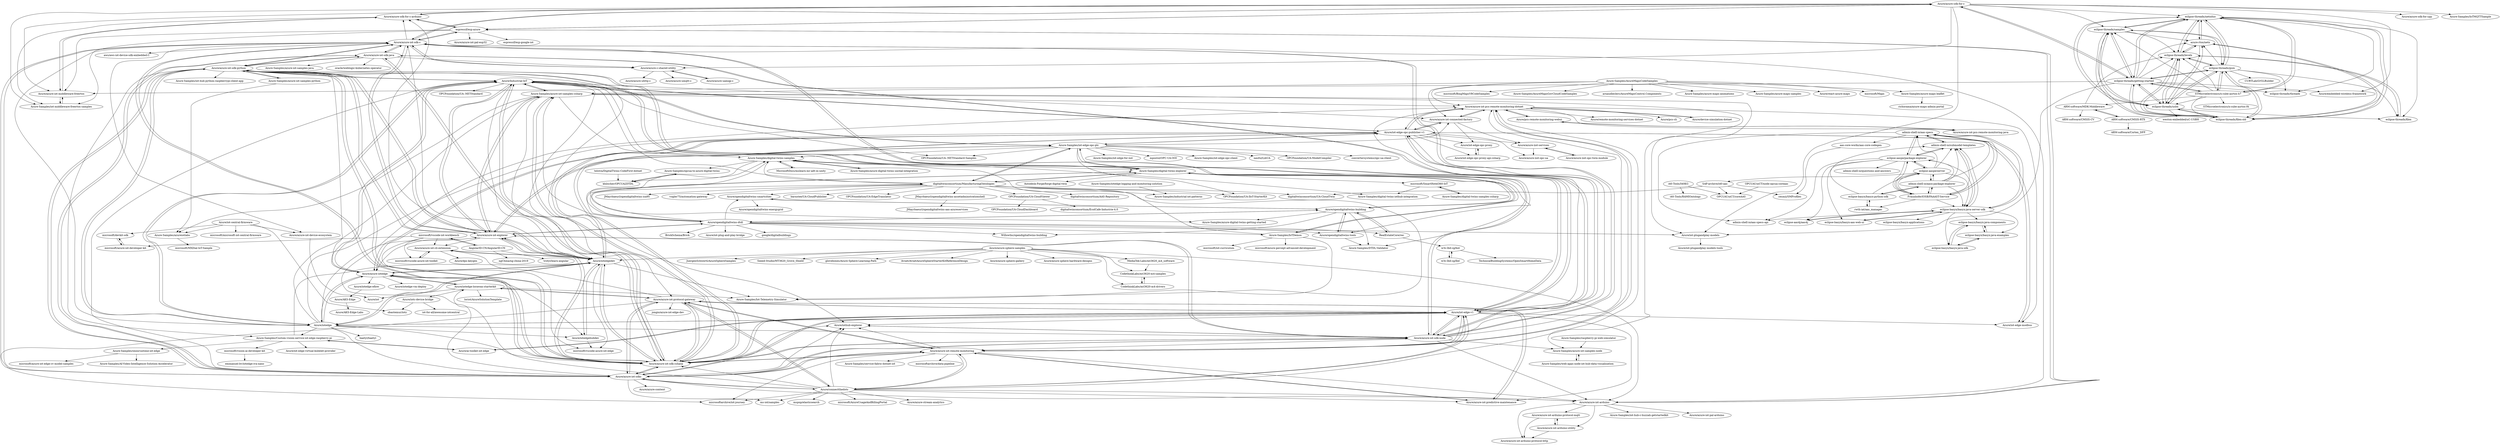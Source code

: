 digraph G {
"Azure/azure-sdk-for-c" -> "Azure/azure-sdk-for-c-arduino"
"Azure/azure-sdk-for-c" -> "Azure/azure-sdk-for-cpp" ["e"=1]
"Azure/azure-sdk-for-c" -> "Azure/azure-iot-middleware-freertos"
"Azure/azure-sdk-for-c" -> "Azure-Samples/iot-middleware-freertos-samples"
"Azure/azure-sdk-for-c" -> "Azure/azure-iot-sdk-c"
"Azure/azure-sdk-for-c" -> "Azure/iot-plugandplay-models"
"Azure/azure-sdk-for-c" -> "eclipse-threadx/netxduo"
"Azure/azure-sdk-for-c" -> "eclipse-threadx/samples"
"Azure/azure-sdk-for-c" -> "Azure/azure-c-shared-utility"
"Azure/azure-sdk-for-c" -> "eclipse-threadx/getting-started"
"Azure/azure-sdk-for-c" -> "espressif/esp-azure"
"Azure/azure-sdk-for-c" -> "Azure-Samples/IoTMQTTSample"
"Azure/azure-sdk-for-c" -> "Azure/embedded-wireless-framework"
"Azure-Samples/AzureMapsCodeSamples" -> "Azure/react-azure-maps"
"Azure-Samples/AzureMapsCodeSamples" -> "microsoft/Maps"
"Azure-Samples/AzureMapsCodeSamples" -> "microsoft/BingMapsV8CodeSamples" ["e"=1]
"Azure-Samples/AzureMapsCodeSamples" -> "Azure-Samples/AzureMapsGovCloudCodeSamples"
"Azure-Samples/AzureMapsCodeSamples" -> "Azure-Samples/azure-iot-samples-csharp"
"Azure-Samples/AzureMapsCodeSamples" -> "Azure-Samples/azure-maps-leaflet"
"Azure-Samples/AzureMapsCodeSamples" -> "Azure/azure-iot-connected-factory"
"Azure-Samples/AzureMapsCodeSamples" -> "arnaudleclerc/AzureMapsControl.Components"
"Azure-Samples/AzureMapsCodeSamples" -> "Azure/azure-iot-pcs-remote-monitoring-dotnet"
"Azure-Samples/AzureMapsCodeSamples" -> "Azure-Samples/azure-maps-animations"
"Azure-Samples/AzureMapsCodeSamples" -> "Azure-Samples/azure-maps-samples"
"Azure-Samples/iot-edge-opc-plc" -> "Azure/Industrial-IoT"
"Azure-Samples/iot-edge-opc-plc" -> "Azure/iot-edge-opc-publisher-v1"
"Azure-Samples/iot-edge-opc-plc" -> "digitaltwinconsortium/ManufacturingOntologies"
"Azure-Samples/iot-edge-opc-plc" -> "nauful/LibUA" ["e"=1]
"Azure-Samples/iot-edge-opc-plc" -> "OPCFoundation/UA-.NETStandard-Samples" ["e"=1]
"Azure-Samples/iot-edge-opc-plc" -> "OPCFoundation/UA-ModelCompiler" ["e"=1]
"Azure-Samples/iot-edge-opc-plc" -> "Azure/azure-iot-explorer"
"Azure-Samples/iot-edge-opc-plc" -> "Azure-Samples/digital-twins-explorer"
"Azure-Samples/iot-edge-opc-plc" -> "convertersystems/opc-ua-client" ["e"=1]
"Azure-Samples/iot-edge-opc-plc" -> "Azure/azure-iot-connected-factory"
"Azure-Samples/iot-edge-opc-plc" -> "OPCFoundation/UA-IIoT-StarterKit" ["e"=1]
"Azure-Samples/iot-edge-opc-plc" -> "Azure-Samples/iot-edge-for-iiot" ["e"=1]
"Azure-Samples/iot-edge-opc-plc" -> "Azure-Samples/digital-twins-samples"
"Azure-Samples/iot-edge-opc-plc" -> "mpostol/OPC-UA-OOI" ["e"=1]
"Azure-Samples/iot-edge-opc-plc" -> "Azure-Samples/iot-edge-opc-client"
"Azure/iotc-device-bridge" -> "iot-for-all/awesome-iotcentral"
"Azure/iotc-device-bridge" -> "obastemur/iotz"
"Azure/iotedge-lorawan-starterkit" -> "loriot/AzureSolutionTemplate"
"Azure/iotedge-lorawan-starterkit" -> "Azure/iotc-device-bridge"
"Azure/iotedge-lorawan-starterkit" -> "Azure/azure-iotedge"
"Azure/iotedge-lorawan-starterkit" -> "Azure-Samples/Iot-Telemetry-Simulator"
"Azure/iotedge-lorawan-starterkit" -> "Azure/iot"
"Azure/iotedge-lorawan-starterkit" -> "Azure/azure-iot-protocol-gateway"
"AngularID-CN/AngularID-CN" -> "ngChina/ng-china-2019" ["e"=1]
"AngularID-CN/AngularID-CN" -> "microsoft/vscode-iot-workbench"
"AngularID-CN/AngularID-CN" -> "trotyl/learn-angular"
"Azure/iotedge" -> "Azure/azure-iotedge"
"Azure/iotedge" -> "Azure/Industrial-IoT"
"Azure/iotedge" -> "Azure/iotedgedev"
"Azure/iotedge" -> "Azure/iot-edge-v1"
"Azure/iotedge" -> "Azure/azure-iot-sdk-python"
"Azure/iotedge" -> "Azure/azure-iot-sdk-csharp"
"Azure/iotedge" -> "Azure/iot-edge-opc-publisher-v1"
"Azure/iotedge" -> "Azure/iotedgehubdev"
"Azure/iotedge" -> "Azure/azure-iot-sdk-c"
"Azure/iotedge" -> "Azure/azure-iot-explorer"
"Azure/iotedge" -> "Azure-Samples/azure-iot-samples-csharp"
"Azure/iotedge" -> "Azure/azure-iot-sdk-node"
"Azure/iotedge" -> "Azure/azure-iot-sdks"
"Azure/iotedge" -> "Azure-Samples/Custom-vision-service-iot-edge-raspberry-pi"
"Azure/iotedge" -> "baetyl/baetyl" ["e"=1]
"Azure/ai-toolkit-iot-edge" -> "Azure/iot-edge-v1"
"Azure/ai-toolkit-iot-edge" -> "Azure-Samples/Custom-vision-service-iot-edge-raspberry-pi"
"Azure/iotedgedev" -> "Azure/iotedgehubdev"
"Azure/iotedgedev" -> "microsoft/vscode-azure-iot-edge"
"Azure/iotedgedev" -> "Azure/iot-edge-opc-publisher-v1"
"Azure/iotedgedev" -> "Azure/azure-iot-cli-extension"
"Azure/iotedgedev" -> "Azure/azure-iotedge"
"Azure/iotedgedev" -> "Azure-Samples/Iot-Telemetry-Simulator"
"Azure/iotedgedev" -> "Azure/azure-iot-sdk-csharp"
"Azure/iotedgedev" -> "Azure/azure-iot-explorer"
"Azure/iotedgedev" -> "Azure/azure-iot-sdk-python"
"Azure/iotedgedev" -> "Azure/iotedge"
"Azure/Industrial-IoT" -> "Azure-Samples/iot-edge-opc-plc"
"Azure/Industrial-IoT" -> "Azure/iot-edge-opc-publisher-v1"
"Azure/Industrial-IoT" -> "Azure/iotedge"
"Azure/Industrial-IoT" -> "Azure/azure-iot-connected-factory"
"Azure/Industrial-IoT" -> "Azure/azure-iotedge"
"Azure/Industrial-IoT" -> "Azure-Samples/azure-iot-samples-csharp"
"Azure/Industrial-IoT" -> "OPCFoundation/UA-.NETStandard-Samples" ["e"=1]
"Azure/Industrial-IoT" -> "Azure/iotedgedev"
"Azure/Industrial-IoT" -> "digitaltwinconsortium/ManufacturingOntologies"
"Azure/Industrial-IoT" -> "Azure/azure-iot-sdk-csharp"
"Azure/Industrial-IoT" -> "Azure/azure-iot-explorer"
"Azure/Industrial-IoT" -> "OPCFoundation/UA-.NETStandard" ["e"=1]
"Azure/Industrial-IoT" -> "Azure-Samples/digital-twins-explorer"
"Azure/Industrial-IoT" -> "Azure/azure-iot-sdk-python"
"Azure/Industrial-IoT" -> "Azure/azure-iot-protocol-gateway"
"Azure/azure-iotedge" -> "Azure/iotedge"
"Azure/azure-iotedge" -> "Azure/iot-edge-opc-publisher-v1"
"Azure/azure-iotedge" -> "Azure/iotedgedev"
"Azure/azure-iotedge" -> "Azure/iotedgehubdev"
"Azure/azure-iotedge" -> "Azure/iotedge-eflow"
"Azure/azure-iotedge" -> "Azure/Industrial-IoT"
"Azure/azure-iotedge" -> "Azure/azure-iot-sdk-csharp"
"Azure/azure-iotedge" -> "Azure/iotedge-lorawan-starterkit"
"Azure/azure-iotedge" -> "Azure/iotedge-vm-deploy"
"microsoft/SmartHotel360-IoT" -> "Azure-Samples/digital-twins-samples-csharp"
"microsoft/SmartHotel360-IoT" -> "Azure-Samples/digital-twins-iothub-integration"
"Azure/opendigitaltwins-dtdl" -> "Azure-Samples/digital-twins-explorer"
"Azure/opendigitaltwins-dtdl" -> "Azure/opendigitaltwins-building"
"Azure/opendigitaltwins-dtdl" -> "Azure-Samples/digital-twins-samples"
"Azure/opendigitaltwins-dtdl" -> "Azure/opendigitaltwins-smartcities"
"Azure/opendigitaltwins-dtdl" -> "Azure/opendigitaltwins-tools"
"Azure/opendigitaltwins-dtdl" -> "Azure/azure-iot-explorer"
"Azure/opendigitaltwins-dtdl" -> "RealEstateCore/rec"
"Azure/opendigitaltwins-dtdl" -> "digitaltwinconsortium/ManufacturingOntologies"
"Azure/opendigitaltwins-dtdl" -> "WillowInc/opendigitaltwins-building"
"Azure/opendigitaltwins-dtdl" -> "Azure/iot-plug-and-play-bridge"
"Azure/opendigitaltwins-dtdl" -> "Azure/iot-plugandplay-models"
"Azure/opendigitaltwins-dtdl" -> "google/digitalbuildings" ["e"=1]
"Azure/opendigitaltwins-dtdl" -> "BrickSchema/Brick" ["e"=1]
"Azure/opendigitaltwins-dtdl" -> "Azure-Samples/IoTDemos"
"Azure/opendigitaltwins-dtdl" -> "Azure-Samples/azure-iot-samples-csharp"
"Azure-Samples/digital-twins-samples-csharp" -> "microsoft/SmartHotel360-IoT"
"RealEstateCore/rec" -> "Azure/opendigitaltwins-building"
"RealEstateCore/rec" -> "w3c-lbd-cg/bot"
"espressif/esp-azure" -> "Azure/azure-iot-arduino"
"espressif/esp-azure" -> "Azure/azure-iot-pal-esp32"
"espressif/esp-azure" -> "Azure/azure-iot-sdk-c"
"espressif/esp-azure" -> "Azure-Samples/iot-middleware-freertos-samples"
"espressif/esp-azure" -> "Azure/azure-sdk-for-c-arduino"
"espressif/esp-azure" -> "espressif/esp-google-iot" ["e"=1]
"espressif/esp-azure" -> "Azure/azure-iot-middleware-freertos"
"espressif/esp-azure" -> "Azure/azure-sdk-for-c"
"Azure-Samples/azure-iot-samples-python" -> "Azure/azure-iot-sdk-python"
"Azure-Samples/azure-iot-samples-python" -> "Azure-Samples/azureiotlabs"
"Azure/iotedgehubdev" -> "Azure/iotedgedev"
"Azure/iotedgehubdev" -> "microsoft/vscode-azure-iot-edge"
"Azure/azure-iot-explorer" -> "Azure/azure-iot-sdk-csharp"
"Azure/azure-iot-explorer" -> "Azure/iotedgedev"
"Azure/azure-iot-explorer" -> "Azure-Samples/azure-iot-samples-csharp"
"Azure/azure-iot-explorer" -> "Azure-Samples/iot-edge-opc-plc"
"Azure/azure-iot-explorer" -> "Azure/azure-iot-sdk-node"
"Azure/azure-iot-explorer" -> "Azure/Industrial-IoT"
"Azure/azure-iot-explorer" -> "Azure/azure-iot-sdk-python"
"Azure/azure-iot-explorer" -> "Azure/azure-iot-sdk-c"
"Azure/azure-iot-explorer" -> "Azure/opendigitaltwins-dtdl"
"Azure/azure-iot-explorer" -> "Azure/azure-iot-cli-extension"
"Azure/azure-iot-explorer" -> "Azure/azure-iotedge"
"Azure/azure-iot-explorer" -> "Azure/azure-sdk-for-c-arduino"
"Azure/iot-central-firmware" -> "Azure-Samples/azureiotlabs"
"Azure/iot-central-firmware" -> "Azure/azure-iot-device-ecosystem"
"Azure/iot-central-firmware" -> "microsoft/devkit-sdk"
"Azure/iot-central-firmware" -> "microsoft/microsoft-iot-central-firmware"
"Azure/iot-central-firmware" -> "obastemur/iotz"
"Azure-Samples/Custom-vision-service-iot-edge-raspberry-pi" -> "microsoft/vision-ai-developer-kit"
"Azure-Samples/Custom-vision-service-iot-edge-raspberry-pi" -> "Azure/ai-toolkit-iot-edge"
"Azure-Samples/Custom-vision-service-iot-edge-raspberry-pi" -> "Azure/iotedgedev"
"Azure-Samples/Custom-vision-service-iot-edge-raspberry-pi" -> "Azure/iot-edge-virtual-kubelet-provider"
"Azure-Samples/Custom-vision-service-iot-edge-raspberry-pi" -> "Azure-Samples/onnxruntime-iot-edge"
"microsoft/vscode-iot-workbench" -> "microsoft/azure-iot-developer-kit"
"microsoft/vscode-iot-workbench" -> "microsoft/vscode-azure-iot-toolkit"
"microsoft/vscode-iot-workbench" -> "AngularID-CN/AngularID-CN"
"microsoft/vscode-iot-workbench" -> "microsoft/vscode-azure-iot-edge"
"microsoft/vscode-iot-workbench" -> "Azure/azure-iot-cli-extension"
"Azure-Samples/azure-iot-samples-node" -> "Azure-Samples/web-apps-node-iot-hub-data-visualization"
"Azure/azure-iot-cli-extension" -> "microsoft/vscode-azure-iot-toolkit"
"Azure/azure-iot-cli-extension" -> "Azure/dps-keygen"
"Azure/azure-iot-cli-extension" -> "Azure/iotedgedev"
"Azure-Samples/azure-iot-samples-csharp" -> "Azure/azure-iot-sdk-csharp"
"Azure-Samples/azure-iot-samples-csharp" -> "Azure/azure-iot-explorer"
"Azure-Samples/azure-iot-samples-csharp" -> "Azure-Samples/azure-iot-samples-node"
"Azure-Samples/azure-iot-samples-csharp" -> "Azure-Samples/azureiotlabs"
"Azure-Samples/azure-iot-samples-csharp" -> "Azure/iotedgedev"
"Azure-Samples/azure-iot-samples-csharp" -> "Azure-Samples/digital-twins-samples"
"Azure-Samples/azure-iot-samples-csharp" -> "Azure/Industrial-IoT"
"Azure-Samples/azure-iot-samples-csharp" -> "Azure/iot-plugandplay-models"
"Azure-Samples/azure-iot-samples-csharp" -> "Azure/azure-iot-pcs-remote-monitoring-dotnet"
"Azure/azure-sphere-samples" -> "Avnet/AvnetAzureSphereStarterKitReferenceDesign"
"Azure/azure-sphere-samples" -> "Azure/azure-sphere-gallery"
"Azure/azure-sphere-samples" -> "Azure/azure-sphere-hardware-designs"
"Azure/azure-sphere-samples" -> "JuergenSchwertl/AzureSphereSamples"
"Azure/azure-sphere-samples" -> "CodethinkLabs/mt3620-m4-samples"
"Azure/azure-sphere-samples" -> "MediaTek-Labs/mt3620_m4_software"
"Azure/azure-sphere-samples" -> "Seeed-Studio/MT3620_Grove_Shield"
"Azure/azure-sphere-samples" -> "gloveboxes/Azure-Sphere-Learning-Path"
"Azure/azure-sphere-samples" -> "Azure/azure-iot-arduino"
"Azure/azure-sphere-samples" -> "CodethinkLabs/mt3620-m4-drivers"
"Azure/azure-sphere-samples" -> "Azure/iotedgedev"
"Azure/azure-iiot-opc-twin-module" -> "Azure/azure-iiot-services"
"Azure-Samples/azureiotlabs" -> "microsoft/MXDial-IoT-Sample"
"microsoft/vision-ai-developer-kit" -> "emmanuel-bv/iotedge-iva-nano" ["e"=1]
"Azure/azure-iiot-services" -> "Azure/azure-iiot-opc-twin-module"
"Azure/azure-iiot-services" -> "Azure/azure-iiot-opc-ua"
"SAP-archive/i40-aas" -> "OPCUAUniCT/coreAAS"
"SAP-archive/i40-aas" -> "digitaltwinconsortium/UA-CloudTwin"
"SAP-archive/i40-aas" -> "cesmii/SMProfiles"
"OPCUAUniCT/node-opcua-coreaas" -> "OPCUAUniCT/coreAAS"
"eclipse-threadx/getting-started" -> "eclipse-threadx/samples"
"eclipse-threadx/getting-started" -> "eclipse-threadx/netxduo"
"eclipse-threadx/getting-started" -> "eclipse-threadx/guix"
"eclipse-threadx/getting-started" -> "eclipse-threadx/filex-old"
"eclipse-threadx/getting-started" -> "eclipse-threadx/usbx"
"eclipse-threadx/getting-started" -> "eclipse-threadx/levelx"
"eclipse-threadx/getting-started" -> "eclipse-threadx/threadx" ["e"=1]
"eclipse-threadx/getting-started" -> "STMicroelectronics/x-cube-azrtos-h7"
"eclipse-threadx/getting-started" -> "Azure/embedded-wireless-framework"
"eclipse-threadx/getting-started" -> "Azure/azure-sdk-for-c"
"eclipse-threadx/getting-started" -> "Azure/azure-iot-middleware-freertos"
"eclipse-threadx/getting-started" -> "azure-rtos/netx"
"eclipse-threadx/getting-started" -> "Azure/iot-plugandplay-models"
"Azure/connectthedots" -> "Azure/azure-iot-remote-monitoring"
"Azure/connectthedots" -> "Azure/azure-iot-sdks"
"Azure/connectthedots" -> "ms-iot/samples" ["e"=1]
"Azure/connectthedots" -> "Azure/azure-iot-protocol-gateway"
"Azure/connectthedots" -> "Azure/azure-iot-pcs-remote-monitoring-dotnet"
"Azure/connectthedots" -> "Azure/azure-stream-analytics" ["e"=1]
"Azure/connectthedots" -> "Azure/iot-edge-v1"
"Azure/connectthedots" -> "mspnp/elasticsearch" ["e"=1]
"Azure/connectthedots" -> "microsoftarchive/iot-journey" ["e"=1]
"Azure/connectthedots" -> "microsoft/AzureUsageAndBillingPortal" ["e"=1]
"Azure/connectthedots" -> "Azure/azure-iot-predictive-maintenance"
"Azure/connectthedots" -> "Azure/iothub-explorer"
"Azure/connectthedots" -> "Azure/azure-iot-arduino"
"Azure/connectthedots" -> "Azure/azure-iot-sdk-csharp"
"Azure/connectthedots" -> "Azure/iotedge-lorawan-starterkit"
"eclipse-threadx/samples" -> "eclipse-threadx/getting-started"
"eclipse-threadx/samples" -> "eclipse-threadx/filex-old"
"eclipse-threadx/samples" -> "eclipse-threadx/netxduo"
"eclipse-threadx/samples" -> "eclipse-threadx/guix"
"eclipse-threadx/samples" -> "eclipse-threadx/usbx"
"eclipse-threadx/samples" -> "eclipse-threadx/levelx"
"eclipse-threadx/samples" -> "azure-rtos/netx"
"Azure/iot-plugandplay-models" -> "Azure/iot-plugandplay-models-tools"
"eclipse-threadx/netxduo" -> "eclipse-threadx/filex-old"
"eclipse-threadx/netxduo" -> "eclipse-threadx/usbx"
"eclipse-threadx/netxduo" -> "eclipse-threadx/guix"
"eclipse-threadx/netxduo" -> "eclipse-threadx/levelx"
"eclipse-threadx/netxduo" -> "azure-rtos/netx"
"eclipse-threadx/netxduo" -> "eclipse-threadx/samples"
"eclipse-threadx/netxduo" -> "eclipse-threadx/getting-started"
"eclipse-threadx/netxduo" -> "eclipse-threadx/filex"
"eclipse-threadx/netxduo" -> "eclipse-threadx/threadx" ["e"=1]
"eclipse-threadx/netxduo" -> "STMicroelectronics/x-cube-azrtos-h7"
"Azure-Samples/digital-twins-samples" -> "Azure-Samples/digital-twins-explorer"
"Azure-Samples/digital-twins-samples" -> "MicrosoftDocs/mslearn-mr-adt-in-unity"
"Azure-Samples/digital-twins-samples" -> "Azure-Samples/azure-digital-twins-getting-started"
"Azure-Samples/digital-twins-samples" -> "Azure-Samples/opcua-to-azure-digital-twins"
"Azure-Samples/digital-twins-samples" -> "Azure-Samples/digital-twins-iothub-integration"
"Azure-Samples/digital-twins-samples" -> "Azure-Samples/azure-digital-twins-unreal-integration"
"Azure-Samples/digital-twins-samples" -> "khilscher/OPCUA2DTDL"
"Azure-Samples/digital-twins-explorer" -> "Azure-Samples/digital-twins-samples"
"Azure-Samples/digital-twins-explorer" -> "Azure/opendigitaltwins-dtdl"
"Azure-Samples/digital-twins-explorer" -> "Azure/opendigitaltwins-building"
"Azure-Samples/digital-twins-explorer" -> "Azure-Samples/DTDL-Validator"
"Azure-Samples/digital-twins-explorer" -> "Azure-Samples/IoTDemos"
"Azure-Samples/digital-twins-explorer" -> "microsoft/SmartHotel360-IoT"
"Azure-Samples/digital-twins-explorer" -> "Azure/opendigitaltwins-tools"
"Azure-Samples/digital-twins-explorer" -> "digitaltwinconsortium/ManufacturingOntologies"
"Azure-Samples/digital-twins-explorer" -> "Autodesk-Forge/forge-digital-twin" ["e"=1]
"Azure-Samples/digital-twins-explorer" -> "Azure-Samples/iot-edge-opc-plc"
"Azure/opendigitaltwins-smartcities" -> "Azure/opendigitaltwins-building"
"Azure/opendigitaltwins-smartcities" -> "Azure/opendigitaltwins-energygrid" ["e"=1]
"rwth-iat/aas_manager" -> "eclipse-basyx/basyx-python-sdk"
"admin-shell-io/aasx-package-explorer" -> "eclipse-aaspe/server"
"admin-shell-io/aasx-package-explorer" -> "admin-shell-io/submodel-templates"
"admin-shell-io/aasx-package-explorer" -> "eclipse-basyx/basyx-python-sdk"
"admin-shell-io/aasx-package-explorer" -> "FraunhoferIOSB/FAAAST-Service"
"admin-shell-io/aasx-package-explorer" -> "admin-shell-io/aas-specs"
"admin-shell-io/aasx-package-explorer" -> "eclipse-aaspe/package-explorer"
"admin-shell-io/aasx-package-explorer" -> "eclipse-basyx/basyx-java-server-sdk"
"admin-shell-io/aas-specs" -> "admin-shell-io/submodel-templates"
"admin-shell-io/aas-specs" -> "eclipse-basyx/basyx-java-server-sdk"
"admin-shell-io/aas-specs" -> "admin-shell-io/aas-specs-api"
"admin-shell-io/aas-specs" -> "FraunhoferIOSB/FAAAST-Service"
"admin-shell-io/aas-specs" -> "aas-core-works/aas-core-codegen"
"admin-shell-io/aas-specs" -> "eclipse-aaspe/package-explorer"
"CodethinkLabs/mt3620-m4-samples" -> "CodethinkLabs/mt3620-m4-drivers"
"eclipse-threadx/guix" -> "eclipse-threadx/filex-old"
"eclipse-threadx/guix" -> "eclipse-threadx/netxduo"
"eclipse-threadx/guix" -> "eclipse-threadx/usbx"
"eclipse-threadx/guix" -> "eclipse-threadx/levelx"
"eclipse-threadx/guix" -> "eclipse-threadx/samples"
"eclipse-threadx/guix" -> "eclipse-threadx/getting-started"
"eclipse-threadx/guix" -> "azure-rtos/netx"
"eclipse-threadx/guix" -> "eclipse-threadx/threadx" ["e"=1]
"eclipse-threadx/guix" -> "STMicroelectronics/x-cube-azrtos-h7"
"eclipse-threadx/guix" -> "eclipse-threadx/filex"
"eclipse-threadx/guix" -> "CURTLab/LVGLBuilder" ["e"=1]
"eclipse-aaspe/server" -> "admin-shell-io/aasx-package-explorer"
"eclipse-aaspe/server" -> "FraunhoferIOSB/FAAAST-Service"
"eclipse-aaspe/server" -> "eclipse-basyx/basyx-java-server-sdk"
"eclipse-aaspe/server" -> "admin-shell-io/submodel-templates"
"eclipse-aaspe/server" -> "admin-shell-io/aas-specs"
"eclipse-aaspe/server" -> "eclipse-aaspe/package-explorer"
"eclipse-aaspe/server" -> "SAP-archive/i40-aas"
"eclipse-threadx/filex-old" -> "eclipse-threadx/netxduo"
"eclipse-threadx/filex-old" -> "eclipse-threadx/levelx"
"eclipse-threadx/filex-old" -> "azure-rtos/netx"
"eclipse-threadx/filex-old" -> "eclipse-threadx/usbx"
"eclipse-threadx/filex-old" -> "eclipse-threadx/guix"
"eclipse-threadx/filex-old" -> "eclipse-threadx/samples"
"eclipse-threadx/filex-old" -> "eclipse-threadx/getting-started"
"Azure/opendigitaltwins-building" -> "Azure/opendigitaltwins-tools"
"Azure/opendigitaltwins-building" -> "Azure/opendigitaltwins-smartcities"
"Azure/opendigitaltwins-building" -> "WillowInc/opendigitaltwins-building"
"Azure/opendigitaltwins-building" -> "RealEstateCore/rec"
"Azure/opendigitaltwins-building" -> "Azure/opendigitaltwins-dtdl"
"Azure/opendigitaltwins-building" -> "Azure-Samples/digital-twins-explorer"
"Azure/opendigitaltwins-building" -> "Azure-Samples/DTDL-Validator"
"Azure/opendigitaltwins-building" -> "Azure-Samples/azure-digital-twins-getting-started"
"Azure-Samples/onnxruntime-iot-edge" -> "microsoft/azure-iot-edge-cv-model-samples"
"Azure-Samples/onnxruntime-iot-edge" -> "Azure-Samples/AI-Video-Intelligence-Solution-Accelerator"
"eclipse-threadx/usbx" -> "eclipse-threadx/levelx"
"eclipse-threadx/usbx" -> "eclipse-threadx/netxduo"
"eclipse-threadx/usbx" -> "eclipse-threadx/filex-old"
"eclipse-threadx/usbx" -> "eclipse-threadx/guix"
"eclipse-threadx/usbx" -> "azure-rtos/netx"
"eclipse-threadx/usbx" -> "eclipse-threadx/samples"
"eclipse-threadx/usbx" -> "eclipse-threadx/filex"
"eclipse-threadx/usbx" -> "weston-embedded/uC-USBH" ["e"=1]
"eclipse-threadx/usbx" -> "eclipse-threadx/getting-started"
"Azure-Samples/IoTDemos" -> "Azure-Samples/Iot-Telemetry-Simulator"
"Azure-Samples/IoTDemos" -> "Azure-Samples/digital-twins-samples"
"Azure-Samples/IoTDemos" -> "microsoft/iot-curriculum" ["e"=1]
"Azure-Samples/IoTDemos" -> "Azure-Samples/digital-twins-explorer"
"Azure-Samples/IoTDemos" -> "microsoft/azure-percept-advanced-development" ["e"=1]
"eclipse-threadx/levelx" -> "eclipse-threadx/filex-old"
"eclipse-threadx/levelx" -> "eclipse-threadx/usbx"
"eclipse-threadx/levelx" -> "azure-rtos/netx"
"eclipse-threadx/levelx" -> "eclipse-threadx/filex"
"eclipse-threadx/levelx" -> "eclipse-threadx/netxduo"
"eclipse-threadx/levelx" -> "eclipse-threadx/guix"
"azure-rtos/netx" -> "eclipse-threadx/filex-old"
"azure-rtos/netx" -> "eclipse-threadx/levelx"
"azure-rtos/netx" -> "eclipse-threadx/usbx"
"azure-rtos/netx" -> "eclipse-threadx/netxduo"
"MediaTek-Labs/mt3620_m4_software" -> "CodethinkLabs/mt3620-m4-samples"
"CodethinkLabs/mt3620-m4-drivers" -> "CodethinkLabs/mt3620-m4-samples"
"Azure/azure-iot-remote-monitoring" -> "Azure/azure-iot-predictive-maintenance"
"Azure/azure-iot-remote-monitoring" -> "Azure/azure-iot-sdks"
"Azure/azure-iot-remote-monitoring" -> "Azure/azure-iot-protocol-gateway"
"Azure/azure-iot-remote-monitoring" -> "Azure/connectthedots"
"Azure/azure-iot-remote-monitoring" -> "Azure/azure-iot-pcs-remote-monitoring-dotnet"
"Azure/azure-iot-remote-monitoring" -> "Azure/iot-edge-v1"
"Azure/azure-iot-remote-monitoring" -> "Azure-Samples/service-fabric-dotnet-iot" ["e"=1]
"Azure/azure-iot-remote-monitoring" -> "microsoftarchive/iot-journey" ["e"=1]
"Azure/azure-iot-remote-monitoring" -> "Azure/azure-iot-sdk-csharp"
"Azure/azure-iot-remote-monitoring" -> "Azure/iothub-explorer"
"Azure/azure-iot-remote-monitoring" -> "Azure/azure-iot-arduino"
"Azure/azure-iot-remote-monitoring" -> "microsoftarchive/data-pipeline" ["e"=1]
"MicrosoftDocs/mslearn-mr-adt-in-unity" -> "Azure-Samples/digital-twins-samples"
"Azure-Samples/opcua-to-azure-digital-twins" -> "khilscher/OPCUA2DTDL"
"Azure-Samples/azure-digital-twins-unreal-integration" -> "Azure-Samples/digital-twins-samples"
"admin-shell-io/submodel-templates" -> "admin-shell-io/aas-specs"
"admin-shell-io/submodel-templates" -> "eclipse-basyx/basyx-java-server-sdk"
"admin-shell-io/submodel-templates" -> "eclipse-aaspe/package-explorer"
"Azure/azure-iot-protocol-gateway" -> "Azure/azure-iot-remote-monitoring"
"Azure/azure-iot-protocol-gateway" -> "Azure/azure-iot-predictive-maintenance"
"Azure/azure-iot-protocol-gateway" -> "Azure/azure-iot-sdk-csharp"
"Azure/azure-iot-protocol-gateway" -> "Azure/iot-edge-v1"
"Azure/azure-iot-protocol-gateway" -> "Azure/azure-iot-sdks"
"Azure/azure-iot-protocol-gateway" -> "microsoftarchive/iot-journey" ["e"=1]
"Azure/azure-iot-protocol-gateway" -> "Azure/iotedge-lorawan-starterkit"
"Azure/azure-iot-protocol-gateway" -> "Azure/connectthedots"
"Azure/azure-iot-protocol-gateway" -> "jongio/azure-iot-edge-dev"
"Azure/azure-iot-protocol-gateway" -> "Azure/azure-iot-cli-extension"
"Azure/azure-iot-middleware-freertos" -> "Azure-Samples/iot-middleware-freertos-samples"
"Azure/azure-iot-middleware-freertos" -> "Azure/azure-sdk-for-c-arduino"
"Azure/iotedge-eflow" -> "Azure/AKS-Edge"
"STMicroelectronics/x-cube-azrtos-h7" -> "STMicroelectronics/x-cube-azrtos-f4"
"STMicroelectronics/x-cube-azrtos-h7" -> "eclipse-threadx/levelx"
"STMicroelectronics/x-cube-azrtos-h7" -> "eclipse-threadx/netxduo"
"STMicroelectronics/x-cube-azrtos-h7" -> "eclipse-threadx/guix"
"STMicroelectronics/x-cube-azrtos-h7" -> "eclipse-threadx/filex-old"
"STMicroelectronics/x-cube-azrtos-h7" -> "eclipse-threadx/samples"
"STMicroelectronics/x-cube-azrtos-h7" -> "ARM-software/MDK-Middleware"
"STMicroelectronics/x-cube-azrtos-h7" -> "eclipse-threadx/usbx"
"STMicroelectronics/x-cube-azrtos-h7" -> "eclipse-threadx/getting-started"
"Azure/opendigitaltwins-tools" -> "Azure/opendigitaltwins-building"
"Azure/opendigitaltwins-tools" -> "Azure-Samples/DTDL-Validator"
"aas-core-works/aas-core-codegen" -> "cesmii/SMProfiles"
"Azure-Samples/iot-middleware-freertos-samples" -> "Azure/azure-iot-middleware-freertos"
"Azure/azure-iot-predictive-maintenance" -> "Azure/azure-iot-remote-monitoring"
"Azure/azure-iot-predictive-maintenance" -> "Azure/azure-iot-protocol-gateway"
"Azure-Samples/iotedge-logging-and-monitoring-solution" -> "Azure-Samples/industrial-iot-patterns"
"khilscher/OPCUA2DTDL" -> "Azure-Samples/opcua-to-azure-digital-twins"
"Azure-Samples/azure-maps-leaflet" -> "richorama/azure-maps-admin-portal"
"digitaltwinconsortium/ManufacturingOntologies" -> "OPCFoundation/UA-CloudViewer"
"digitaltwinconsortium/ManufacturingOntologies" -> "barnstee/UA-CloudPublisher" ["e"=1]
"digitaltwinconsortium/ManufacturingOntologies" -> "OPCFoundation/UA-EdgeTranslator"
"digitaltwinconsortium/ManufacturingOntologies" -> "digitaltwinconsortium/UA-CloudTwin"
"digitaltwinconsortium/ManufacturingOntologies" -> "OPCFoundation/UA-IIoT-StarterKit" ["e"=1]
"digitaltwinconsortium/ManufacturingOntologies" -> "Azure-Samples/iot-edge-opc-plc"
"digitaltwinconsortium/ManufacturingOntologies" -> "JMayrbaeurl/opendigitaltwins-assetadminstrationshell"
"digitaltwinconsortium/ManufacturingOntologies" -> "Azure-Samples/digital-twins-samples"
"digitaltwinconsortium/ManufacturingOntologies" -> "Azure-Samples/Iot-Telemetry-Simulator"
"digitaltwinconsortium/ManufacturingOntologies" -> "Azure-Samples/industrial-iot-patterns"
"digitaltwinconsortium/ManufacturingOntologies" -> "digitaltwinconsortium/AAS-Repository"
"digitaltwinconsortium/ManufacturingOntologies" -> "JMayrbaeurl/opendigitaltwins-isa95"
"digitaltwinconsortium/ManufacturingOntologies" -> "vogler75/automation-gateway" ["e"=1]
"digitaltwinconsortium/ManufacturingOntologies" -> "Azure/opendigitaltwins-smartcities"
"digitaltwinconsortium/ManufacturingOntologies" -> "Azure-Samples/digital-twins-explorer"
"Azure/azure-iot-sdks" -> "Azure/azure-iot-remote-monitoring"
"Azure/azure-iot-sdks" -> "Azure/azure-iot-sdk-csharp"
"Azure/azure-iot-sdks" -> "Azure/iot-edge-v1"
"Azure/azure-iot-sdks" -> "Azure/azure-iot-sdk-c"
"Azure/azure-iot-sdks" -> "Azure/connectthedots"
"Azure/azure-iot-sdks" -> "Azure/azure-iot-protocol-gateway"
"Azure/azure-iot-sdks" -> "Azure/azure-iot-sdk-python"
"Azure/azure-iot-sdks" -> "Azure/azure-iot-sdk-node"
"Azure/azure-iot-sdks" -> "Azure/Industrial-IoT"
"Azure/azure-iot-sdks" -> "Azure/iothub-explorer"
"Azure/azure-iot-sdks" -> "ms-iot/samples" ["e"=1]
"Azure/azure-iot-sdks" -> "Azure/azure-iot-sdk-java"
"Azure/azure-iot-sdks" -> "Azure/azure-iot-arduino"
"Azure/azure-iot-sdks" -> "Azure/azure-iot-pcs-remote-monitoring-dotnet"
"Azure/azure-iot-sdks" -> "Azure/azure-content" ["e"=1]
"telstra/DigitalTwins-CodeFirst-dotnet" -> "khilscher/OPCUA2DTDL"
"Azure/azure-iot-arduino" -> "Azure/azure-iot-arduino-protocol-mqtt"
"Azure/azure-iot-arduino" -> "Azure/azure-iot-arduino-utility"
"Azure/azure-iot-arduino" -> "espressif/esp-azure"
"Azure/azure-iot-arduino" -> "Azure-Samples/iot-hub-c-huzzah-getstartedkit"
"Azure/azure-iot-arduino" -> "Azure/azure-iot-arduino-protocol-http"
"Azure/azure-iot-arduino" -> "Azure/azure-iot-pal-arduino"
"Azure/azure-sdk-for-c-arduino" -> "Azure/azure-sdk-for-c"
"Azure/azure-sdk-for-c-arduino" -> "Azure/azure-iot-middleware-freertos"
"Azure/azure-sdk-for-c-arduino" -> "Azure-Samples/iot-middleware-freertos-samples"
"Azure/azure-sdk-for-c-arduino" -> "espressif/esp-azure"
"eclipse-basyx/basyx-python-sdk" -> "rwth-iat/aas_manager"
"eclipse-basyx/basyx-python-sdk" -> "admin-shell-io/submodel-templates"
"eclipse-basyx/basyx-python-sdk" -> "admin-shell-io/aasx-package-explorer"
"eclipse-basyx/basyx-python-sdk" -> "eclipse-aaspe/server"
"FraunhoferIOSB/FAAAST-Service" -> "admin-shell-io/submodel-templates"
"FraunhoferIOSB/FAAAST-Service" -> "admin-shell-io/aas-specs"
"FraunhoferIOSB/FAAAST-Service" -> "eclipse-aaspe/server"
"FraunhoferIOSB/FAAAST-Service" -> "eclipse-basyx/basyx-java-server-sdk"
"FraunhoferIOSB/FAAAST-Service" -> "eclipse-aaspe/package-explorer"
"FraunhoferIOSB/FAAAST-Service" -> "admin-shell-io/aasx-package-explorer"
"FraunhoferIOSB/FAAAST-Service" -> "rwth-iat/aas_manager"
"OPCFoundation/UA-CloudViewer" -> "OPCFoundation/UA-CloudDashboard"
"OPCFoundation/UA-CloudViewer" -> "digitaltwinconsortium/EcolCafe-Industrie-4.0"
"eclipse-basyx/basyx-java-components" -> "eclipse-basyx/basyx-java-examples"
"eclipse-basyx/basyx-java-components" -> "eclipse-basyx/basyx-java-sdk"
"JMayrbaeurl/opendigitaltwins-assetadminstrationshell" -> "JMayrbaeurl/opendigitaltwins-aas-azureservices"
"eclipse-aas4j/aas4j" -> "eclipse-basyx/basyx-java-server-sdk"
"Azure/azure-uamqp-c" -> "Azure/azure-c-shared-utility"
"eclipse-basyx/basyx-java-sdk" -> "eclipse-basyx/basyx-java-components"
"eclipse-basyx/basyx-java-sdk" -> "eclipse-basyx/basyx-java-examples"
"eclipse-basyx/basyx-java-examples" -> "eclipse-basyx/basyx-java-components"
"eclipse-basyx/basyx-java-examples" -> "eclipse-basyx/basyx-java-sdk"
"Azure/azure-c-shared-utility" -> "Azure/azure-uamqp-c"
"Azure/azure-c-shared-utility" -> "Azure/azure-uhttp-c"
"Azure/azure-c-shared-utility" -> "Azure/azure-umqtt-c"
"Azure/azure-c-shared-utility" -> "Azure/azure-iot-sdk-c"
"Azure/iot-edge-v1" -> "Azure/azure-iot-sdks"
"Azure/iot-edge-v1" -> "Azure/azure-iot-sdk-c"
"Azure/iot-edge-v1" -> "Azure/iot-edge-opc-publisher-v1"
"Azure/iot-edge-v1" -> "Azure/azure-iot-sdk-csharp"
"Azure/iot-edge-v1" -> "Azure/azure-iot-remote-monitoring"
"Azure/iot-edge-v1" -> "Azure/azure-iot-protocol-gateway"
"Azure/iot-edge-v1" -> "Azure/iotedge"
"Azure/iot-edge-v1" -> "Azure/ai-toolkit-iot-edge"
"Azure/iot-edge-v1" -> "Azure/iothub-explorer"
"Azure/iot-edge-v1" -> "Azure/iot-edge-modbus"
"Azure/iot-edge-v1" -> "Azure/azure-iot-sdk-node"
"Azure/iot-edge-v1" -> "Azure/azure-iot-sdk-python"
"Azure/iot-edge-v1" -> "Azure/azure-iot-pcs-remote-monitoring-dotnet"
"Azure/iot-edge-v1" -> "Azure/azure-iot-predictive-maintenance"
"Azure/iot-edge-v1" -> "Azure/connectthedots"
"eclipse-aaspe/package-explorer" -> "admin-shell-io/submodel-templates"
"eclipse-aaspe/package-explorer" -> "eclipse-basyx/basyx-java-server-sdk"
"eclipse-aaspe/package-explorer" -> "admin-shell-io/aas-specs"
"eclipse-aaspe/package-explorer" -> "FraunhoferIOSB/FAAAST-Service"
"eclipse-aaspe/package-explorer" -> "eclipse-aaspe/server"
"eclipse-aaspe/package-explorer" -> "admin-shell-io/questions-and-answers"
"eclipse-aaspe/package-explorer" -> "eclipse-aas4j/aas4j"
"eclipse-aaspe/package-explorer" -> "eclipse-basyx/basyx-aas-web-ui"
"eclipse-aaspe/package-explorer" -> "admin-shell-io/aas-specs-api"
"Azure/AKS-Edge" -> "Azure/AKS-Edge-Labs"
"eclipse-basyx/basyx-java-server-sdk" -> "eclipse-basyx/basyx-aas-web-ui"
"eclipse-basyx/basyx-java-server-sdk" -> "eclipse-basyx/basyx-applications"
"eclipse-basyx/basyx-java-server-sdk" -> "admin-shell-io/submodel-templates"
"eclipse-basyx/basyx-java-server-sdk" -> "eclipse-basyx/basyx-java-sdk"
"eclipse-basyx/basyx-java-server-sdk" -> "admin-shell-io/aas-specs"
"eclipse-basyx/basyx-java-server-sdk" -> "admin-shell-io/aas-specs-api"
"eclipse-basyx/basyx-java-server-sdk" -> "eclipse-aas4j/aas4j"
"eclipse-basyx/basyx-java-server-sdk" -> "eclipse-basyx/basyx-java-examples"
"eclipse-basyx/basyx-java-server-sdk" -> "eclipse-basyx/basyx-java-components"
"ARM-software/CMSIS-RTX" -> "ARM-software/MDK-Middleware"
"ARM-software/CMSIS-RTX" -> "ARM-software/Cortex_DFP"
"Azure/azure-iot-sdk-java" -> "Azure/azure-iot-sdk-node"
"Azure/azure-iot-sdk-java" -> "Azure/azure-iot-sdk-csharp"
"Azure/azure-iot-sdk-java" -> "Azure/azure-iot-sdk-c"
"Azure/azure-iot-sdk-java" -> "Azure/azure-iot-sdk-python"
"Azure/azure-iot-sdk-java" -> "oracle/weblogic-kubernetes-operator" ["e"=1]
"Azure/azure-iot-sdk-java" -> "Azure-Samples/azure-iot-samples-java"
"Azure/azure-iot-sdk-java" -> "Azure/azure-c-shared-utility"
"Azure/azure-iot-sdk-java" -> "Azure/azure-iot-sdks"
"Azure/azure-iot-sdk-c" -> "Azure/azure-iot-sdk-csharp"
"Azure/azure-iot-sdk-c" -> "Azure/azure-c-shared-utility"
"Azure/azure-iot-sdk-c" -> "Azure/iot-edge-v1"
"Azure/azure-iot-sdk-c" -> "Azure/azure-sdk-for-c"
"Azure/azure-iot-sdk-c" -> "Azure/azure-iot-sdk-node"
"Azure/azure-iot-sdk-c" -> "Azure/azure-iot-sdk-python"
"Azure/azure-iot-sdk-c" -> "Azure/azure-iot-sdks"
"Azure/azure-iot-sdk-c" -> "espressif/esp-azure"
"Azure/azure-iot-sdk-c" -> "Azure/azure-iot-explorer"
"Azure/azure-iot-sdk-c" -> "aws/aws-iot-device-sdk-embedded-C" ["e"=1]
"Azure/azure-iot-sdk-c" -> "Azure/azure-iot-arduino"
"Azure/azure-iot-sdk-c" -> "Azure/azure-iot-sdk-java"
"Azure/azure-iot-sdk-c" -> "Azure/azure-iot-device-ecosystem"
"Azure/azure-iot-sdk-c" -> "Azure/azure-sdk-for-c-arduino"
"Azure/azure-iot-sdk-c" -> "Azure/iotedgedev"
"Azure/azure-iot-sdk-python" -> "Azure/azure-iot-sdk-node"
"Azure/azure-iot-sdk-python" -> "Azure-Samples/azure-iot-samples-python"
"Azure/azure-iot-sdk-python" -> "Azure/azure-iot-sdk-c"
"Azure/azure-iot-sdk-python" -> "Azure/iotedgedev"
"Azure/azure-iot-sdk-python" -> "Azure/azure-iot-sdk-csharp"
"Azure/azure-iot-sdk-python" -> "Azure/azure-iot-sdks"
"Azure/azure-iot-sdk-python" -> "Azure/iot-edge-v1"
"Azure/azure-iot-sdk-python" -> "Azure/azure-iot-explorer"
"Azure/azure-iot-sdk-python" -> "Azure/iotedge"
"Azure/azure-iot-sdk-python" -> "Azure/iothub-explorer"
"Azure/azure-iot-sdk-python" -> "Azure-Samples/iot-hub-python-raspberrypi-client-app"
"Azure/azure-iot-sdk-python" -> "Azure/Industrial-IoT"
"Azure/azure-iot-sdk-python" -> "Azure/azure-iot-sdk-java"
"Azure/azure-iot-sdk-python" -> "Azure/azure-iotedge"
"Azure/azure-iot-sdk-python" -> "Azure-Samples/Custom-vision-service-iot-edge-raspberry-pi"
"Azure/azure-iot-sdk-csharp" -> "Azure-Samples/azure-iot-samples-csharp"
"Azure/azure-iot-sdk-csharp" -> "Azure/azure-iot-sdks"
"Azure/azure-iot-sdk-csharp" -> "Azure/azure-iot-sdk-c"
"Azure/azure-iot-sdk-csharp" -> "Azure/azure-iot-explorer"
"Azure/azure-iot-sdk-csharp" -> "Azure/iot-edge-opc-publisher-v1"
"Azure/azure-iot-sdk-csharp" -> "Azure/azure-iot-sdk-node"
"Azure/azure-iot-sdk-csharp" -> "Azure/azure-iot-protocol-gateway"
"Azure/azure-iot-sdk-csharp" -> "Azure/iotedgedev"
"Azure/azure-iot-sdk-csharp" -> "Azure/iot-edge-v1"
"Azure/azure-iot-sdk-csharp" -> "Azure/azure-iotedge"
"Azure/azure-iot-sdk-csharp" -> "Azure/azure-iot-sdk-python"
"Azure/azure-iot-sdk-csharp" -> "Azure/azure-iot-remote-monitoring"
"Azure/azure-iot-sdk-csharp" -> "Azure/iothub-explorer"
"Azure/azure-iot-sdk-csharp" -> "Azure/Industrial-IoT"
"Azure/azure-iot-sdk-csharp" -> "Azure/azure-iot-sdk-java"
"Azure/iot-edge-modbus" -> "Azure/iot-edge-opc-publisher-v1"
"Azure/azure-iot-device-ecosystem" -> "Azure/iot"
"Azure/iot-edge-opc-publisher-v1" -> "Azure/azure-iot-connected-factory"
"Azure/iot-edge-opc-publisher-v1" -> "Azure/iot-edge-opc-proxy"
"Azure/iot-edge-opc-publisher-v1" -> "Azure/iot-edge-modbus"
"Azure/iot-edge-opc-publisher-v1" -> "Azure-Samples/iot-edge-opc-plc"
"Azure/iot-edge-opc-publisher-v1" -> "Azure/Industrial-IoT"
"Azure/iot-edge-opc-publisher-v1" -> "Azure/azure-iiot-opc-ua"
"Azure/iot-edge-opc-publisher-v1" -> "Azure/iot-edge-opc-proxy-api-csharp"
"Azure/iot-edge-opc-publisher-v1" -> "Azure/iotedgedev"
"Azure/iot-edge-opc-publisher-v1" -> "Azure/azure-iotedge"
"Azure/iot-edge-opc-publisher-v1" -> "Azure/azure-iot-pcs-remote-monitoring-dotnet"
"Azure/iot-edge-opc-publisher-v1" -> "Azure/azure-iot-sdk-csharp"
"Azure/iot-edge-opc-publisher-v1" -> "Azure/iot-edge-v1"
"Azure/iot-edge-opc-publisher-v1" -> "Azure/azure-iiot-services"
"ARM-software/MDK-Middleware" -> "ARM-software/CMSIS-RTX"
"ARM-software/MDK-Middleware" -> "eclipse-threadx/levelx"
"ARM-software/MDK-Middleware" -> "ARM-software/CMSIS-CV"
"Azure/iothub-explorer" -> "Azure/azure-iot-sdk-node"
"Azure/iot-edge-opc-proxy" -> "Azure/iot-edge-opc-proxy-api-csharp"
"Azure/azure-iot-sdk-node" -> "Azure/iothub-explorer"
"Azure/azure-iot-sdk-node" -> "Azure/azure-iot-sdk-python"
"Azure/azure-iot-sdk-node" -> "Azure/azure-iot-sdk-java"
"Azure/azure-iot-sdk-node" -> "Azure-Samples/azure-iot-samples-node"
"Azure/azure-iot-sdk-node" -> "Azure/azure-iot-sdk-c"
"Azure/azure-iot-sdk-node" -> "Azure/azure-iot-sdk-csharp"
"Azure/azure-iot-sdk-node" -> "Azure/azure-iot-explorer"
"Azure/azure-iot-sdk-node" -> "Azure/iot-edge-v1"
"Azure/azure-iot-sdk-node" -> "Azure/azure-iot-pcs-remote-monitoring-dotnet"
"Azure/azure-iot-sdk-node" -> "Azure/azure-iot-sdks"
"Azure/azure-iot-sdk-node" -> "Azure/azure-iot-arduino"
"Azure/azure-iot-sdk-node" -> "Azure/iot-edge-opc-publisher-v1"
"Azure/azure-iot-sdk-node" -> "Azure/azure-iot-remote-monitoring"
"w3c-lbd-cg/lbd" -> "w3c-lbd-cg/bot"
"eclipse-threadx/filex" -> "eclipse-threadx/levelx"
"Azure/azure-iot-arduino-protocol-mqtt" -> "Azure/azure-iot-arduino-utility"
"Azure/azure-iot-arduino-protocol-mqtt" -> "Azure/azure-iot-arduino-protocol-http"
"Azure/azure-iot-arduino-utility" -> "Azure/azure-iot-arduino-protocol-http"
"Azure/azure-iot-arduino-utility" -> "Azure/azure-iot-arduino-protocol-mqtt"
"Azure/azure-iot-pcs-remote-monitoring-dotnet" -> "Azure/pcs-remote-monitoring-webui"
"Azure/azure-iot-pcs-remote-monitoring-dotnet" -> "Azure/remote-monitoring-services-dotnet"
"Azure/azure-iot-pcs-remote-monitoring-dotnet" -> "Azure/pcs-cli"
"Azure/azure-iot-pcs-remote-monitoring-dotnet" -> "Azure/azure-iot-pcs-remote-monitoring-java"
"Azure/azure-iot-pcs-remote-monitoring-dotnet" -> "Azure/azure-iot-connected-factory"
"Azure/azure-iot-pcs-remote-monitoring-dotnet" -> "Azure/device-simulation-dotnet"
"Azure/azure-iot-pcs-remote-monitoring-dotnet" -> "Azure/azure-iot-remote-monitoring"
"Azure/azure-iot-pcs-remote-monitoring-dotnet" -> "Azure/iot-edge-modbus"
"Azure/azure-iot-pcs-remote-monitoring-dotnet" -> "Azure/iot-edge-opc-publisher-v1"
"microsoft/azure-iot-developer-kit" -> "microsoft/devkit-sdk"
"i40-Tools/I40KG" -> "i40-Tools/RAMIOntology"
"i40-Tools/I40KG" -> "OPCUAUniCT/coreAAS"
"Azure/azure-iot-connected-factory" -> "Azure/iot-edge-opc-publisher-v1"
"Azure/azure-iot-connected-factory" -> "Azure/azure-iot-pcs-remote-monitoring-dotnet"
"Azure/azure-iot-connected-factory" -> "Azure/azure-iiot-services"
"Azure/azure-iot-connected-factory" -> "Azure/iot-edge-opc-proxy"
"microsoft/devkit-sdk" -> "microsoft/azure-iot-developer-kit"
"Azure/azure-iot-pcs-remote-monitoring-java" -> "Azure/pcs-remote-monitoring-webui"
"Azure-Samples/web-apps-node-iot-hub-data-visualization" -> "Azure-Samples/azure-iot-samples-node"
"Azure/device-simulation-dotnet" -> "Azure/azure-iot-pcs-remote-monitoring-dotnet"
"eclipse-basyx/basyx-aas-web-ui" -> "eclipse-basyx/basyx-java-server-sdk"
"Azure/pcs-remote-monitoring-webui" -> "Azure/azure-iot-pcs-remote-monitoring-java"
"Azure/pcs-remote-monitoring-webui" -> "Azure/azure-iot-pcs-remote-monitoring-dotnet"
"Azure-Samples/raspberry-pi-web-simulator" -> "Azure-Samples/azure-iot-samples-node"
"microsoft/vscode-azure-iot-toolkit" -> "Azure/azure-iot-cli-extension"
"w3c-lbd-cg/bot" -> "w3c-lbd-cg/lbd"
"w3c-lbd-cg/bot" -> "TechnicalBuildingSystems/OpenSmartHomeData"
"Azure/iot-edge-opc-proxy-api-csharp" -> "Azure/iot-edge-opc-proxy"
"Azure/azure-sdk-for-c" ["l"="-18.153,-41.838"]
"Azure/azure-sdk-for-c-arduino" ["l"="-18.122,-41.838"]
"Azure/azure-sdk-for-cpp" ["l"="-46.39,7.305"]
"Azure/azure-iot-middleware-freertos" ["l"="-18.161,-41.848"]
"Azure-Samples/iot-middleware-freertos-samples" ["l"="-18.147,-41.856"]
"Azure/azure-iot-sdk-c" ["l"="-18.069,-41.845"]
"Azure/iot-plugandplay-models" ["l"="-18.112,-41.798"]
"eclipse-threadx/netxduo" ["l"="-18.232,-41.827"]
"eclipse-threadx/samples" ["l"="-18.225,-41.843"]
"Azure/azure-c-shared-utility" ["l"="-18.112,-41.871"]
"eclipse-threadx/getting-started" ["l"="-18.211,-41.832"]
"espressif/esp-azure" ["l"="-18.12,-41.854"]
"Azure-Samples/IoTMQTTSample" ["l"="-18.184,-41.863"]
"Azure/embedded-wireless-framework" ["l"="-18.184,-41.825"]
"Azure-Samples/AzureMapsCodeSamples" ["l"="-18.092,-41.732"]
"Azure/react-azure-maps" ["l"="-18.098,-41.697"]
"microsoft/Maps" ["l"="-18.129,-41.699"]
"microsoft/BingMapsV8CodeSamples" ["l"="36.995,23.551"]
"Azure-Samples/AzureMapsGovCloudCodeSamples" ["l"="-18.123,-41.732"]
"Azure-Samples/azure-iot-samples-csharp" ["l"="-18.015,-41.792"]
"Azure-Samples/azure-maps-leaflet" ["l"="-18.136,-41.719"]
"Azure/azure-iot-connected-factory" ["l"="-18.042,-41.768"]
"arnaudleclerc/AzureMapsControl.Components" ["l"="-18.11,-41.71"]
"Azure/azure-iot-pcs-remote-monitoring-dotnet" ["l"="-18.072,-41.782"]
"Azure-Samples/azure-maps-animations" ["l"="-18.089,-41.711"]
"Azure-Samples/azure-maps-samples" ["l"="-18.116,-41.721"]
"Azure-Samples/iot-edge-opc-plc" ["l"="-17.987,-41.766"]
"Azure/Industrial-IoT" ["l"="-17.997,-41.794"]
"Azure/iot-edge-opc-publisher-v1" ["l"="-18.027,-41.79"]
"digitaltwinconsortium/ManufacturingOntologies" ["l"="-17.94,-41.737"]
"nauful/LibUA" ["l"="-17.411,-45.744"]
"OPCFoundation/UA-.NETStandard-Samples" ["l"="-17.396,-45.768"]
"OPCFoundation/UA-ModelCompiler" ["l"="-17.371,-45.783"]
"Azure/azure-iot-explorer" ["l"="-18.014,-41.808"]
"Azure-Samples/digital-twins-explorer" ["l"="-17.98,-41.734"]
"convertersystems/opc-ua-client" ["l"="-17.422,-45.756"]
"OPCFoundation/UA-IIoT-StarterKit" ["l"="-17.343,-45.809"]
"Azure-Samples/iot-edge-for-iiot" ["l"="-48.965,7.049"]
"Azure-Samples/digital-twins-samples" ["l"="-17.961,-41.724"]
"mpostol/OPC-UA-OOI" ["l"="-17.384,-45.791"]
"Azure-Samples/iot-edge-opc-client" ["l"="-17.95,-41.763"]
"Azure/iotc-device-bridge" ["l"="-17.899,-41.83"]
"iot-for-all/awesome-iotcentral" ["l"="-17.865,-41.835"]
"obastemur/iotz" ["l"="-17.879,-41.851"]
"Azure/iotedge-lorawan-starterkit" ["l"="-17.971,-41.806"]
"loriot/AzureSolutionTemplate" ["l"="-17.936,-41.793"]
"Azure/azure-iotedge" ["l"="-17.988,-41.814"]
"Azure-Samples/Iot-Telemetry-Simulator" ["l"="-17.954,-41.777"]
"Azure/iot" ["l"="-17.937,-41.839"]
"Azure/azure-iot-protocol-gateway" ["l"="-18.038,-41.803"]
"AngularID-CN/AngularID-CN" ["l"="-17.831,-41.81"]
"ngChina/ng-china-2019" ["l"="9.409,-21.063"]
"microsoft/vscode-iot-workbench" ["l"="-17.871,-41.815"]
"trotyl/learn-angular" ["l"="-17.798,-41.808"]
"Azure/iotedge" ["l"="-18.005,-41.83"]
"Azure/iotedgedev" ["l"="-17.988,-41.826"]
"Azure/iot-edge-v1" ["l"="-18.048,-41.819"]
"Azure/azure-iot-sdk-python" ["l"="-18.021,-41.842"]
"Azure/azure-iot-sdk-csharp" ["l"="-18.028,-41.82"]
"Azure/iotedgehubdev" ["l"="-17.964,-41.831"]
"Azure/azure-iot-sdk-node" ["l"="-18.039,-41.834"]
"Azure/azure-iot-sdks" ["l"="-18.062,-41.828"]
"Azure-Samples/Custom-vision-service-iot-edge-raspberry-pi" ["l"="-18.027,-41.885"]
"baetyl/baetyl" ["l"="7.935,-9.268"]
"Azure/ai-toolkit-iot-edge" ["l"="-18.035,-41.867"]
"microsoft/vscode-azure-iot-edge" ["l"="-17.926,-41.824"]
"Azure/azure-iot-cli-extension" ["l"="-17.947,-41.809"]
"OPCFoundation/UA-.NETStandard" ["l"="-17.381,-45.741"]
"Azure/iotedge-eflow" ["l"="-17.925,-41.857"]
"Azure/iotedge-vm-deploy" ["l"="-17.95,-41.821"]
"microsoft/SmartHotel360-IoT" ["l"="-17.971,-41.679"]
"Azure-Samples/digital-twins-samples-csharp" ["l"="-17.969,-41.659"]
"Azure-Samples/digital-twins-iothub-integration" ["l"="-17.963,-41.694"]
"Azure/opendigitaltwins-dtdl" ["l"="-18.007,-41.742"]
"Azure/opendigitaltwins-building" ["l"="-18.003,-41.711"]
"Azure/opendigitaltwins-smartcities" ["l"="-17.978,-41.718"]
"Azure/opendigitaltwins-tools" ["l"="-18.003,-41.723"]
"RealEstateCore/rec" ["l"="-18.015,-41.692"]
"WillowInc/opendigitaltwins-building" ["l"="-18.024,-41.713"]
"Azure/iot-plug-and-play-bridge" ["l"="-18.041,-41.718"]
"google/digitalbuildings" ["l"="-12.18,18.429"]
"BrickSchema/Brick" ["l"="-12.177,18.403"]
"Azure-Samples/IoTDemos" ["l"="-17.963,-41.747"]
"w3c-lbd-cg/bot" ["l"="-18.028,-41.651"]
"Azure/azure-iot-arduino" ["l"="-18.075,-41.867"]
"Azure/azure-iot-pal-esp32" ["l"="-18.147,-41.873"]
"espressif/esp-google-iot" ["l"="-15.796,-42.429"]
"Azure-Samples/azure-iot-samples-python" ["l"="-17.983,-41.858"]
"Azure-Samples/azureiotlabs" ["l"="-17.949,-41.851"]
"Azure/iot-central-firmware" ["l"="-17.896,-41.866"]
"Azure/azure-iot-device-ecosystem" ["l"="-17.959,-41.866"]
"microsoft/devkit-sdk" ["l"="-17.847,-41.86"]
"microsoft/microsoft-iot-central-firmware" ["l"="-17.868,-41.879"]
"microsoft/vision-ai-developer-kit" ["l"="-18.022,-41.918"]
"Azure/iot-edge-virtual-kubelet-provider" ["l"="-18.051,-41.917"]
"Azure-Samples/onnxruntime-iot-edge" ["l"="-18.056,-41.94"]
"microsoft/azure-iot-developer-kit" ["l"="-17.835,-41.842"]
"microsoft/vscode-azure-iot-toolkit" ["l"="-17.905,-41.808"]
"Azure-Samples/azure-iot-samples-node" ["l"="-18.01,-41.876"]
"Azure-Samples/web-apps-node-iot-hub-data-visualization" ["l"="-17.997,-41.897"]
"Azure/dps-keygen" ["l"="-17.916,-41.795"]
"Azure/azure-sphere-samples" ["l"="-17.97,-41.916"]
"Avnet/AvnetAzureSphereStarterKitReferenceDesign" ["l"="-17.976,-41.946"]
"Azure/azure-sphere-gallery" ["l"="-17.937,-41.917"]
"Azure/azure-sphere-hardware-designs" ["l"="-17.93,-41.928"]
"JuergenSchwertl/AzureSphereSamples" ["l"="-17.957,-41.941"]
"CodethinkLabs/mt3620-m4-samples" ["l"="-17.949,-41.929"]
"MediaTek-Labs/mt3620_m4_software" ["l"="-17.939,-41.941"]
"Seeed-Studio/MT3620_Grove_Shield" ["l"="-17.981,-41.934"]
"gloveboxes/Azure-Sphere-Learning-Path" ["l"="-17.957,-41.954"]
"CodethinkLabs/mt3620-m4-drivers" ["l"="-17.963,-41.932"]
"Azure/azure-iiot-opc-twin-module" ["l"="-18.047,-41.739"]
"Azure/azure-iiot-services" ["l"="-18.035,-41.754"]
"microsoft/MXDial-IoT-Sample" ["l"="-17.926,-41.877"]
"emmanuel-bv/iotedge-iva-nano" ["l"="53.077,32.668"]
"Azure/azure-iiot-opc-ua" ["l"="-18.02,-41.767"]
"SAP-archive/i40-aas" ["l"="-17.803,-41.612"]
"OPCUAUniCT/coreAAS" ["l"="-17.772,-41.62"]
"digitaltwinconsortium/UA-CloudTwin" ["l"="-17.866,-41.672"]
"cesmii/SMProfiles" ["l"="-17.796,-41.59"]
"OPCUAUniCT/node-opcua-coreaas" ["l"="-17.767,-41.634"]
"eclipse-threadx/guix" ["l"="-18.248,-41.848"]
"eclipse-threadx/filex-old" ["l"="-18.239,-41.839"]
"eclipse-threadx/usbx" ["l"="-18.248,-41.823"]
"eclipse-threadx/levelx" ["l"="-18.263,-41.83"]
"eclipse-threadx/threadx" ["l"="-17.759,-43.153"]
"STMicroelectronics/x-cube-azrtos-h7" ["l"="-18.265,-41.843"]
"azure-rtos/netx" ["l"="-18.249,-41.832"]
"Azure/connectthedots" ["l"="-18.078,-41.814"]
"Azure/azure-iot-remote-monitoring" ["l"="-18.062,-41.809"]
"ms-iot/samples" ["l"="-37.438,1.185"]
"Azure/azure-stream-analytics" ["l"="-44.883,6.978"]
"mspnp/elasticsearch" ["l"="-44.954,7.095"]
"microsoftarchive/iot-journey" ["l"="-45.019,7.065"]
"microsoft/AzureUsageAndBillingPortal" ["l"="-44.927,7.112"]
"Azure/azure-iot-predictive-maintenance" ["l"="-18.071,-41.795"]
"Azure/iothub-explorer" ["l"="-18.052,-41.84"]
"Azure/iot-plugandplay-models-tools" ["l"="-18.141,-41.791"]
"eclipse-threadx/filex" ["l"="-18.268,-41.819"]
"MicrosoftDocs/mslearn-mr-adt-in-unity" ["l"="-17.937,-41.715"]
"Azure-Samples/azure-digital-twins-getting-started" ["l"="-17.978,-41.7"]
"Azure-Samples/opcua-to-azure-digital-twins" ["l"="-17.935,-41.703"]
"Azure-Samples/azure-digital-twins-unreal-integration" ["l"="-17.95,-41.702"]
"khilscher/OPCUA2DTDL" ["l"="-17.935,-41.692"]
"Azure-Samples/DTDL-Validator" ["l"="-17.987,-41.71"]
"Autodesk-Forge/forge-digital-twin" ["l"="61.89,0.777"]
"Azure/opendigitaltwins-energygrid" ["l"="-17.092,-45.364"]
"rwth-iat/aas_manager" ["l"="-17.716,-41.567"]
"eclipse-basyx/basyx-python-sdk" ["l"="-17.715,-41.553"]
"admin-shell-io/aasx-package-explorer" ["l"="-17.732,-41.551"]
"eclipse-aaspe/server" ["l"="-17.757,-41.561"]
"admin-shell-io/submodel-templates" ["l"="-17.737,-41.539"]
"FraunhoferIOSB/FAAAST-Service" ["l"="-17.746,-41.554"]
"admin-shell-io/aas-specs" ["l"="-17.763,-41.546"]
"eclipse-aaspe/package-explorer" ["l"="-17.75,-41.542"]
"eclipse-basyx/basyx-java-server-sdk" ["l"="-17.757,-41.531"]
"admin-shell-io/aas-specs-api" ["l"="-17.745,-41.531"]
"aas-core-works/aas-core-codegen" ["l"="-17.784,-41.568"]
"CURTLab/LVGLBuilder" ["l"="-15.726,-42.489"]
"microsoft/azure-iot-edge-cv-model-samples" ["l"="-18.058,-41.964"]
"Azure-Samples/AI-Video-Intelligence-Solution-Accelerator" ["l"="-18.076,-41.959"]
"weston-embedded/uC-USBH" ["l"="-17.993,-43.202"]
"microsoft/iot-curriculum" ["l"="-46.058,6.434"]
"microsoft/azure-percept-advanced-development" ["l"="-48.969,7.139"]
"Azure-Samples/service-fabric-dotnet-iot" ["l"="-34.633,-1.975"]
"microsoftarchive/data-pipeline" ["l"="-45.041,7.064"]
"jongio/azure-iot-edge-dev" ["l"="-18.085,-41.792"]
"Azure/AKS-Edge" ["l"="-17.891,-41.888"]
"STMicroelectronics/x-cube-azrtos-f4" ["l"="-18.292,-41.861"]
"ARM-software/MDK-Middleware" ["l"="-18.314,-41.838"]
"Azure-Samples/iotedge-logging-and-monitoring-solution" ["l"="-17.882,-41.693"]
"Azure-Samples/industrial-iot-patterns" ["l"="-17.906,-41.711"]
"richorama/azure-maps-admin-portal" ["l"="-18.158,-41.71"]
"OPCFoundation/UA-CloudViewer" ["l"="-17.879,-41.733"]
"barnstee/UA-CloudPublisher" ["l"="-17.042,-44.811"]
"OPCFoundation/UA-EdgeTranslator" ["l"="-17.903,-41.738"]
"JMayrbaeurl/opendigitaltwins-assetadminstrationshell" ["l"="-17.896,-41.721"]
"digitaltwinconsortium/AAS-Repository" ["l"="-17.915,-41.747"]
"JMayrbaeurl/opendigitaltwins-isa95" ["l"="-17.915,-41.724"]
"vogler75/automation-gateway" ["l"="-17.278,-44.84"]
"Azure/azure-iot-sdk-java" ["l"="-18.051,-41.854"]
"Azure/azure-content" ["l"="-44.894,7.072"]
"telstra/DigitalTwins-CodeFirst-dotnet" ["l"="-17.919,-41.669"]
"Azure/azure-iot-arduino-protocol-mqtt" ["l"="-18.085,-41.896"]
"Azure/azure-iot-arduino-utility" ["l"="-18.073,-41.89"]
"Azure-Samples/iot-hub-c-huzzah-getstartedkit" ["l"="-18.099,-41.905"]
"Azure/azure-iot-arduino-protocol-http" ["l"="-18.086,-41.884"]
"Azure/azure-iot-pal-arduino" ["l"="-18.098,-41.885"]
"OPCFoundation/UA-CloudDashboard" ["l"="-17.852,-41.724"]
"digitaltwinconsortium/EcolCafe-Industrie-4.0" ["l"="-17.854,-41.738"]
"eclipse-basyx/basyx-java-components" ["l"="-17.76,-41.505"]
"eclipse-basyx/basyx-java-examples" ["l"="-17.769,-41.516"]
"eclipse-basyx/basyx-java-sdk" ["l"="-17.777,-41.507"]
"JMayrbaeurl/opendigitaltwins-aas-azureservices" ["l"="-17.872,-41.711"]
"eclipse-aas4j/aas4j" ["l"="-17.746,-41.517"]
"Azure/azure-uamqp-c" ["l"="-18.134,-41.887"]
"Azure/azure-uhttp-c" ["l"="-18.122,-41.896"]
"Azure/azure-umqtt-c" ["l"="-18.141,-41.903"]
"Azure/iot-edge-modbus" ["l"="-18.051,-41.783"]
"admin-shell-io/questions-and-answers" ["l"="-17.739,-41.57"]
"eclipse-basyx/basyx-aas-web-ui" ["l"="-17.736,-41.525"]
"Azure/AKS-Edge-Labs" ["l"="-17.872,-41.902"]
"eclipse-basyx/basyx-applications" ["l"="-17.784,-41.525"]
"ARM-software/CMSIS-RTX" ["l"="-18.344,-41.846"]
"ARM-software/Cortex_DFP" ["l"="-18.368,-41.85"]
"oracle/weblogic-kubernetes-operator" ["l"="4.62,-4.797"]
"Azure-Samples/azure-iot-samples-java" ["l"="-18.056,-41.885"]
"aws/aws-iot-device-sdk-embedded-C" ["l"="12.063,-3.243"]
"Azure-Samples/iot-hub-python-raspberrypi-client-app" ["l"="-17.99,-41.873"]
"Azure/iot-edge-opc-proxy" ["l"="-18.049,-41.757"]
"Azure/iot-edge-opc-proxy-api-csharp" ["l"="-18.031,-41.764"]
"ARM-software/CMSIS-CV" ["l"="-18.344,-41.824"]
"w3c-lbd-cg/lbd" ["l"="-18.025,-41.634"]
"Azure/pcs-remote-monitoring-webui" ["l"="-18.098,-41.768"]
"Azure/remote-monitoring-services-dotnet" ["l"="-18.079,-41.756"]
"Azure/pcs-cli" ["l"="-18.098,-41.755"]
"Azure/azure-iot-pcs-remote-monitoring-java" ["l"="-18.115,-41.761"]
"Azure/device-simulation-dotnet" ["l"="-18.113,-41.777"]
"i40-Tools/I40KG" ["l"="-17.74,-41.623"]
"i40-Tools/RAMIOntology" ["l"="-17.719,-41.626"]
"Azure-Samples/raspberry-pi-web-simulator" ["l"="-18.014,-41.944"]
"TechnicalBuildingSystems/OpenSmartHomeData" ["l"="-18.045,-41.633"]
}